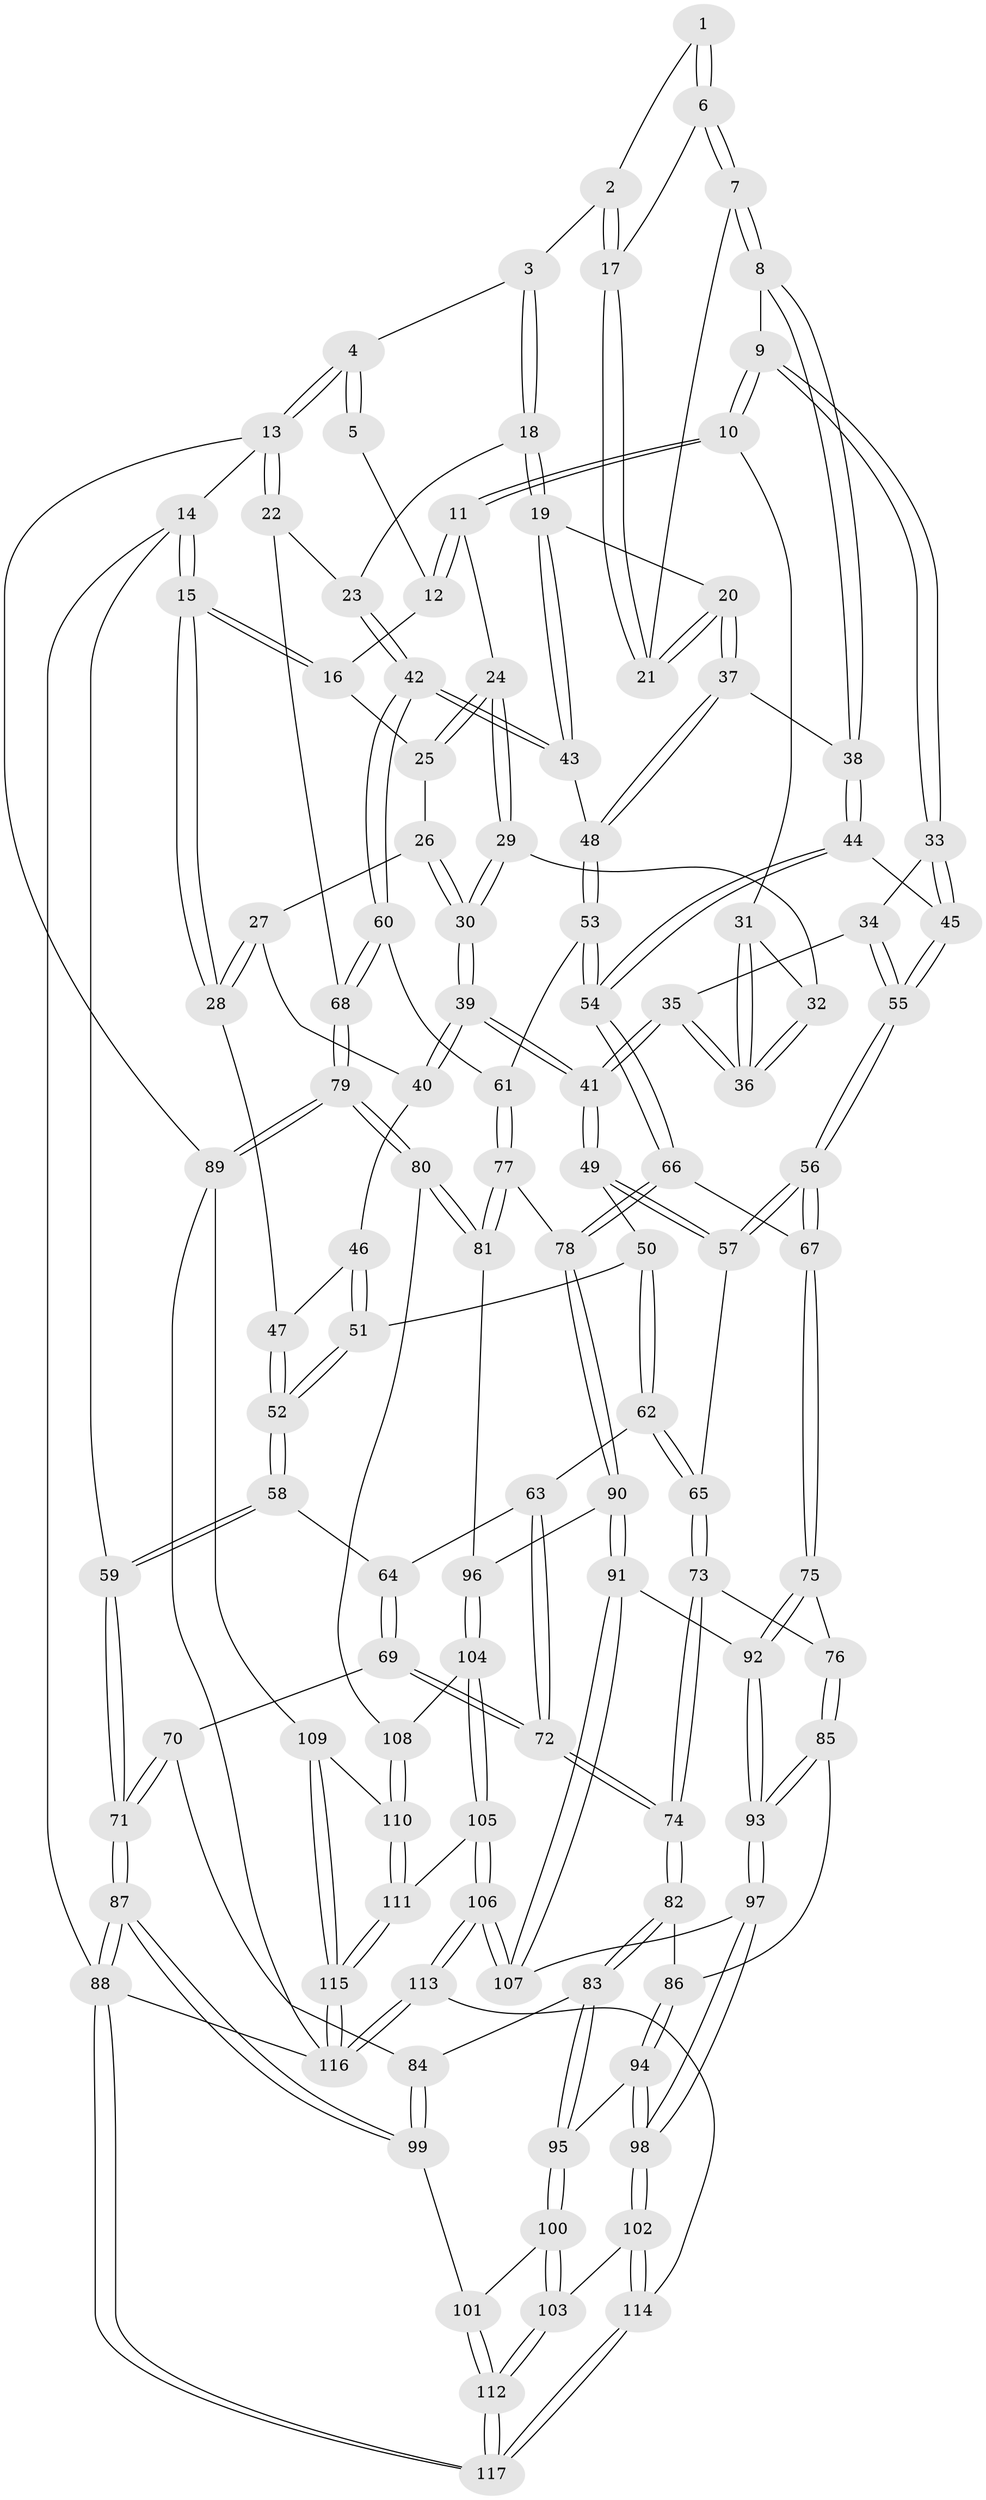 // coarse degree distribution, {9: 0.043478260869565216, 4: 0.2608695652173913, 5: 0.2826086956521739, 3: 0.21739130434782608, 6: 0.10869565217391304, 2: 0.06521739130434782, 7: 0.021739130434782608}
// Generated by graph-tools (version 1.1) at 2025/21/03/04/25 18:21:14]
// undirected, 117 vertices, 289 edges
graph export_dot {
graph [start="1"]
  node [color=gray90,style=filled];
  1 [pos="+0.651683210912596+0.05689548504583709"];
  2 [pos="+0.7629478823958128+0.06327806666668526"];
  3 [pos="+0.9255262971378084+0"];
  4 [pos="+0.9908079536186827+0"];
  5 [pos="+0.5318432699503658+0"];
  6 [pos="+0.6583792031815991+0.09672729867459247"];
  7 [pos="+0.6392735531067472+0.14494459123083636"];
  8 [pos="+0.5838914230097054+0.17914120948680334"];
  9 [pos="+0.5805387450897358+0.17854763287664718"];
  10 [pos="+0.484103419477688+0.07622378550876438"];
  11 [pos="+0.45898990562279346+0"];
  12 [pos="+0.470836281293977+0"];
  13 [pos="+1+0"];
  14 [pos="+0+0"];
  15 [pos="+0+0"];
  16 [pos="+0.006029938670395755+0"];
  17 [pos="+0.752198653684443+0.08972840738873544"];
  18 [pos="+0.8757826372045898+0.17392848298183883"];
  19 [pos="+0.8527103817279528+0.2053362012224378"];
  20 [pos="+0.774081503986343+0.20365395612934453"];
  21 [pos="+0.7507775168047854+0.16440277706980355"];
  22 [pos="+1+0.0905029571734471"];
  23 [pos="+0.950996800851753+0.18058744129397197"];
  24 [pos="+0.32656995835834396+0.11005538558141942"];
  25 [pos="+0.2915025972944526+0.09235034689637713"];
  26 [pos="+0.19194435407290852+0.09167288051902159"];
  27 [pos="+0.004518283658780694+0"];
  28 [pos="+0+0"];
  29 [pos="+0.299092091612188+0.18004700126822076"];
  30 [pos="+0.29380917753182734+0.18465499935730711"];
  31 [pos="+0.4713833420404655+0.10060493391676947"];
  32 [pos="+0.37201948707507243+0.18913336902297304"];
  33 [pos="+0.4990595036501754+0.29360542807449075"];
  34 [pos="+0.43783938420078966+0.28491316328636024"];
  35 [pos="+0.43351777415234877+0.28306556124060317"];
  36 [pos="+0.43108637163333174+0.26462853581919216"];
  37 [pos="+0.7260478598838229+0.26182544666608404"];
  38 [pos="+0.6703926493211882+0.27802964105349065"];
  39 [pos="+0.2748690924712764+0.22859792631054993"];
  40 [pos="+0.20340685298524908+0.23012370010991529"];
  41 [pos="+0.32152539527215457+0.32223961955373537"];
  42 [pos="+1+0.3629460276405769"];
  43 [pos="+0.8871254715268675+0.2800350045509544"];
  44 [pos="+0.6286147064939749+0.37146304666109237"];
  45 [pos="+0.5459850059454165+0.3561423521051924"];
  46 [pos="+0.19143325627388166+0.2443832115286613"];
  47 [pos="+0.0588584459737529+0.25345729235041103"];
  48 [pos="+0.7902431607082836+0.35214919251651117"];
  49 [pos="+0.3211567614741788+0.32325353720851663"];
  50 [pos="+0.21994821448201604+0.3718275841588894"];
  51 [pos="+0.15265542708488347+0.3511156883179363"];
  52 [pos="+0.09542906713378481+0.3656719309543991"];
  53 [pos="+0.7838737296541484+0.41186986626600136"];
  54 [pos="+0.7004405571495876+0.5009158683151793"];
  55 [pos="+0.4403908920351705+0.4915839466398817"];
  56 [pos="+0.43999352620626275+0.4923576246380061"];
  57 [pos="+0.3679477308486792+0.4590512935896639"];
  58 [pos="+0.05450097059742072+0.4243989300146844"];
  59 [pos="+0+0.42478866176437224"];
  60 [pos="+1+0.4044643286246804"];
  61 [pos="+1+0.40662368707420626"];
  62 [pos="+0.23357024950438027+0.4817116329984229"];
  63 [pos="+0.16821914676194766+0.49615697107307577"];
  64 [pos="+0.061292572729831886+0.43535596899932266"];
  65 [pos="+0.2684095947205437+0.500649311621506"];
  66 [pos="+0.6992753739828284+0.5166483779065626"];
  67 [pos="+0.473977071189781+0.5596575053777557"];
  68 [pos="+1+0.4156314041271045"];
  69 [pos="+0.061545073879567515+0.5705318514803263"];
  70 [pos="+0.05416047279827591+0.5783336863987226"];
  71 [pos="+0+0.6371013436912821"];
  72 [pos="+0.15291963772561906+0.5908783711729455"];
  73 [pos="+0.2674142260809503+0.5821476374999262"];
  74 [pos="+0.17896967845605338+0.6287766862485227"];
  75 [pos="+0.4654578176273029+0.5847645399842931"];
  76 [pos="+0.30912254363913266+0.6135343035230529"];
  77 [pos="+0.8042376235015933+0.5921804035774445"];
  78 [pos="+0.7508828132716101+0.5935079940557213"];
  79 [pos="+1+0.7528099360872406"];
  80 [pos="+1+0.7143321597093584"];
  81 [pos="+0.999275117555436+0.7022468915983355"];
  82 [pos="+0.1757961076745776+0.6469735851989117"];
  83 [pos="+0.09247656013635046+0.7162248959599617"];
  84 [pos="+0.0723884718603941+0.7151049136557844"];
  85 [pos="+0.29841725945938014+0.7129107918006594"];
  86 [pos="+0.22903384435362673+0.6982843819947144"];
  87 [pos="+0+0.7960819274725112"];
  88 [pos="+0+1"];
  89 [pos="+1+0.7875279201475971"];
  90 [pos="+0.7148467308305545+0.7194371678522651"];
  91 [pos="+0.6365848403771355+0.7669240190799542"];
  92 [pos="+0.47476343330934523+0.6885568056295109"];
  93 [pos="+0.36801007911019545+0.8028722429770312"];
  94 [pos="+0.18682355279421178+0.7901711781772289"];
  95 [pos="+0.15452266667600378+0.7907869053209119"];
  96 [pos="+0.761779195669731+0.7621400493886668"];
  97 [pos="+0.36574270558860555+0.8136526007283644"];
  98 [pos="+0.34179212691711214+0.8668148720034411"];
  99 [pos="+0+0.7895190768447102"];
  100 [pos="+0.12444871608923501+0.8579466242894198"];
  101 [pos="+0.06294954707597543+0.8709962967856044"];
  102 [pos="+0.3412391873618177+0.8766796440624268"];
  103 [pos="+0.18773357561525408+0.9302942348848333"];
  104 [pos="+0.7884134084713321+0.7961397954900983"];
  105 [pos="+0.8086591753473922+0.88256569364169"];
  106 [pos="+0.6156280010412203+1"];
  107 [pos="+0.6125612163500939+0.8601978281926012"];
  108 [pos="+0.8635207589463543+0.7927773379749145"];
  109 [pos="+1+0.8650055341728813"];
  110 [pos="+0.9353537160151433+0.8852594526435933"];
  111 [pos="+0.8676123156621697+0.915779563270941"];
  112 [pos="+0.10144617126067434+1"];
  113 [pos="+0.5747655033537457+1"];
  114 [pos="+0.4666379317869627+1"];
  115 [pos="+0.8649725766558081+1"];
  116 [pos="+0.8415948911079322+1"];
  117 [pos="+0.0014966009796477599+1"];
  1 -- 2;
  1 -- 6;
  1 -- 6;
  2 -- 3;
  2 -- 17;
  2 -- 17;
  3 -- 4;
  3 -- 18;
  3 -- 18;
  4 -- 5;
  4 -- 5;
  4 -- 13;
  4 -- 13;
  5 -- 12;
  6 -- 7;
  6 -- 7;
  6 -- 17;
  7 -- 8;
  7 -- 8;
  7 -- 21;
  8 -- 9;
  8 -- 38;
  8 -- 38;
  9 -- 10;
  9 -- 10;
  9 -- 33;
  9 -- 33;
  10 -- 11;
  10 -- 11;
  10 -- 31;
  11 -- 12;
  11 -- 12;
  11 -- 24;
  12 -- 16;
  13 -- 14;
  13 -- 22;
  13 -- 22;
  13 -- 89;
  14 -- 15;
  14 -- 15;
  14 -- 59;
  14 -- 88;
  15 -- 16;
  15 -- 16;
  15 -- 28;
  15 -- 28;
  16 -- 25;
  17 -- 21;
  17 -- 21;
  18 -- 19;
  18 -- 19;
  18 -- 23;
  19 -- 20;
  19 -- 43;
  19 -- 43;
  20 -- 21;
  20 -- 21;
  20 -- 37;
  20 -- 37;
  22 -- 23;
  22 -- 68;
  23 -- 42;
  23 -- 42;
  24 -- 25;
  24 -- 25;
  24 -- 29;
  24 -- 29;
  25 -- 26;
  26 -- 27;
  26 -- 30;
  26 -- 30;
  27 -- 28;
  27 -- 28;
  27 -- 40;
  28 -- 47;
  29 -- 30;
  29 -- 30;
  29 -- 32;
  30 -- 39;
  30 -- 39;
  31 -- 32;
  31 -- 36;
  31 -- 36;
  32 -- 36;
  32 -- 36;
  33 -- 34;
  33 -- 45;
  33 -- 45;
  34 -- 35;
  34 -- 55;
  34 -- 55;
  35 -- 36;
  35 -- 36;
  35 -- 41;
  35 -- 41;
  37 -- 38;
  37 -- 48;
  37 -- 48;
  38 -- 44;
  38 -- 44;
  39 -- 40;
  39 -- 40;
  39 -- 41;
  39 -- 41;
  40 -- 46;
  41 -- 49;
  41 -- 49;
  42 -- 43;
  42 -- 43;
  42 -- 60;
  42 -- 60;
  43 -- 48;
  44 -- 45;
  44 -- 54;
  44 -- 54;
  45 -- 55;
  45 -- 55;
  46 -- 47;
  46 -- 51;
  46 -- 51;
  47 -- 52;
  47 -- 52;
  48 -- 53;
  48 -- 53;
  49 -- 50;
  49 -- 57;
  49 -- 57;
  50 -- 51;
  50 -- 62;
  50 -- 62;
  51 -- 52;
  51 -- 52;
  52 -- 58;
  52 -- 58;
  53 -- 54;
  53 -- 54;
  53 -- 61;
  54 -- 66;
  54 -- 66;
  55 -- 56;
  55 -- 56;
  56 -- 57;
  56 -- 57;
  56 -- 67;
  56 -- 67;
  57 -- 65;
  58 -- 59;
  58 -- 59;
  58 -- 64;
  59 -- 71;
  59 -- 71;
  60 -- 61;
  60 -- 68;
  60 -- 68;
  61 -- 77;
  61 -- 77;
  62 -- 63;
  62 -- 65;
  62 -- 65;
  63 -- 64;
  63 -- 72;
  63 -- 72;
  64 -- 69;
  64 -- 69;
  65 -- 73;
  65 -- 73;
  66 -- 67;
  66 -- 78;
  66 -- 78;
  67 -- 75;
  67 -- 75;
  68 -- 79;
  68 -- 79;
  69 -- 70;
  69 -- 72;
  69 -- 72;
  70 -- 71;
  70 -- 71;
  70 -- 84;
  71 -- 87;
  71 -- 87;
  72 -- 74;
  72 -- 74;
  73 -- 74;
  73 -- 74;
  73 -- 76;
  74 -- 82;
  74 -- 82;
  75 -- 76;
  75 -- 92;
  75 -- 92;
  76 -- 85;
  76 -- 85;
  77 -- 78;
  77 -- 81;
  77 -- 81;
  78 -- 90;
  78 -- 90;
  79 -- 80;
  79 -- 80;
  79 -- 89;
  79 -- 89;
  80 -- 81;
  80 -- 81;
  80 -- 108;
  81 -- 96;
  82 -- 83;
  82 -- 83;
  82 -- 86;
  83 -- 84;
  83 -- 95;
  83 -- 95;
  84 -- 99;
  84 -- 99;
  85 -- 86;
  85 -- 93;
  85 -- 93;
  86 -- 94;
  86 -- 94;
  87 -- 88;
  87 -- 88;
  87 -- 99;
  87 -- 99;
  88 -- 117;
  88 -- 117;
  88 -- 116;
  89 -- 109;
  89 -- 116;
  90 -- 91;
  90 -- 91;
  90 -- 96;
  91 -- 92;
  91 -- 107;
  91 -- 107;
  92 -- 93;
  92 -- 93;
  93 -- 97;
  93 -- 97;
  94 -- 95;
  94 -- 98;
  94 -- 98;
  95 -- 100;
  95 -- 100;
  96 -- 104;
  96 -- 104;
  97 -- 98;
  97 -- 98;
  97 -- 107;
  98 -- 102;
  98 -- 102;
  99 -- 101;
  100 -- 101;
  100 -- 103;
  100 -- 103;
  101 -- 112;
  101 -- 112;
  102 -- 103;
  102 -- 114;
  102 -- 114;
  103 -- 112;
  103 -- 112;
  104 -- 105;
  104 -- 105;
  104 -- 108;
  105 -- 106;
  105 -- 106;
  105 -- 111;
  106 -- 107;
  106 -- 107;
  106 -- 113;
  106 -- 113;
  108 -- 110;
  108 -- 110;
  109 -- 110;
  109 -- 115;
  109 -- 115;
  110 -- 111;
  110 -- 111;
  111 -- 115;
  111 -- 115;
  112 -- 117;
  112 -- 117;
  113 -- 114;
  113 -- 116;
  113 -- 116;
  114 -- 117;
  114 -- 117;
  115 -- 116;
  115 -- 116;
}
